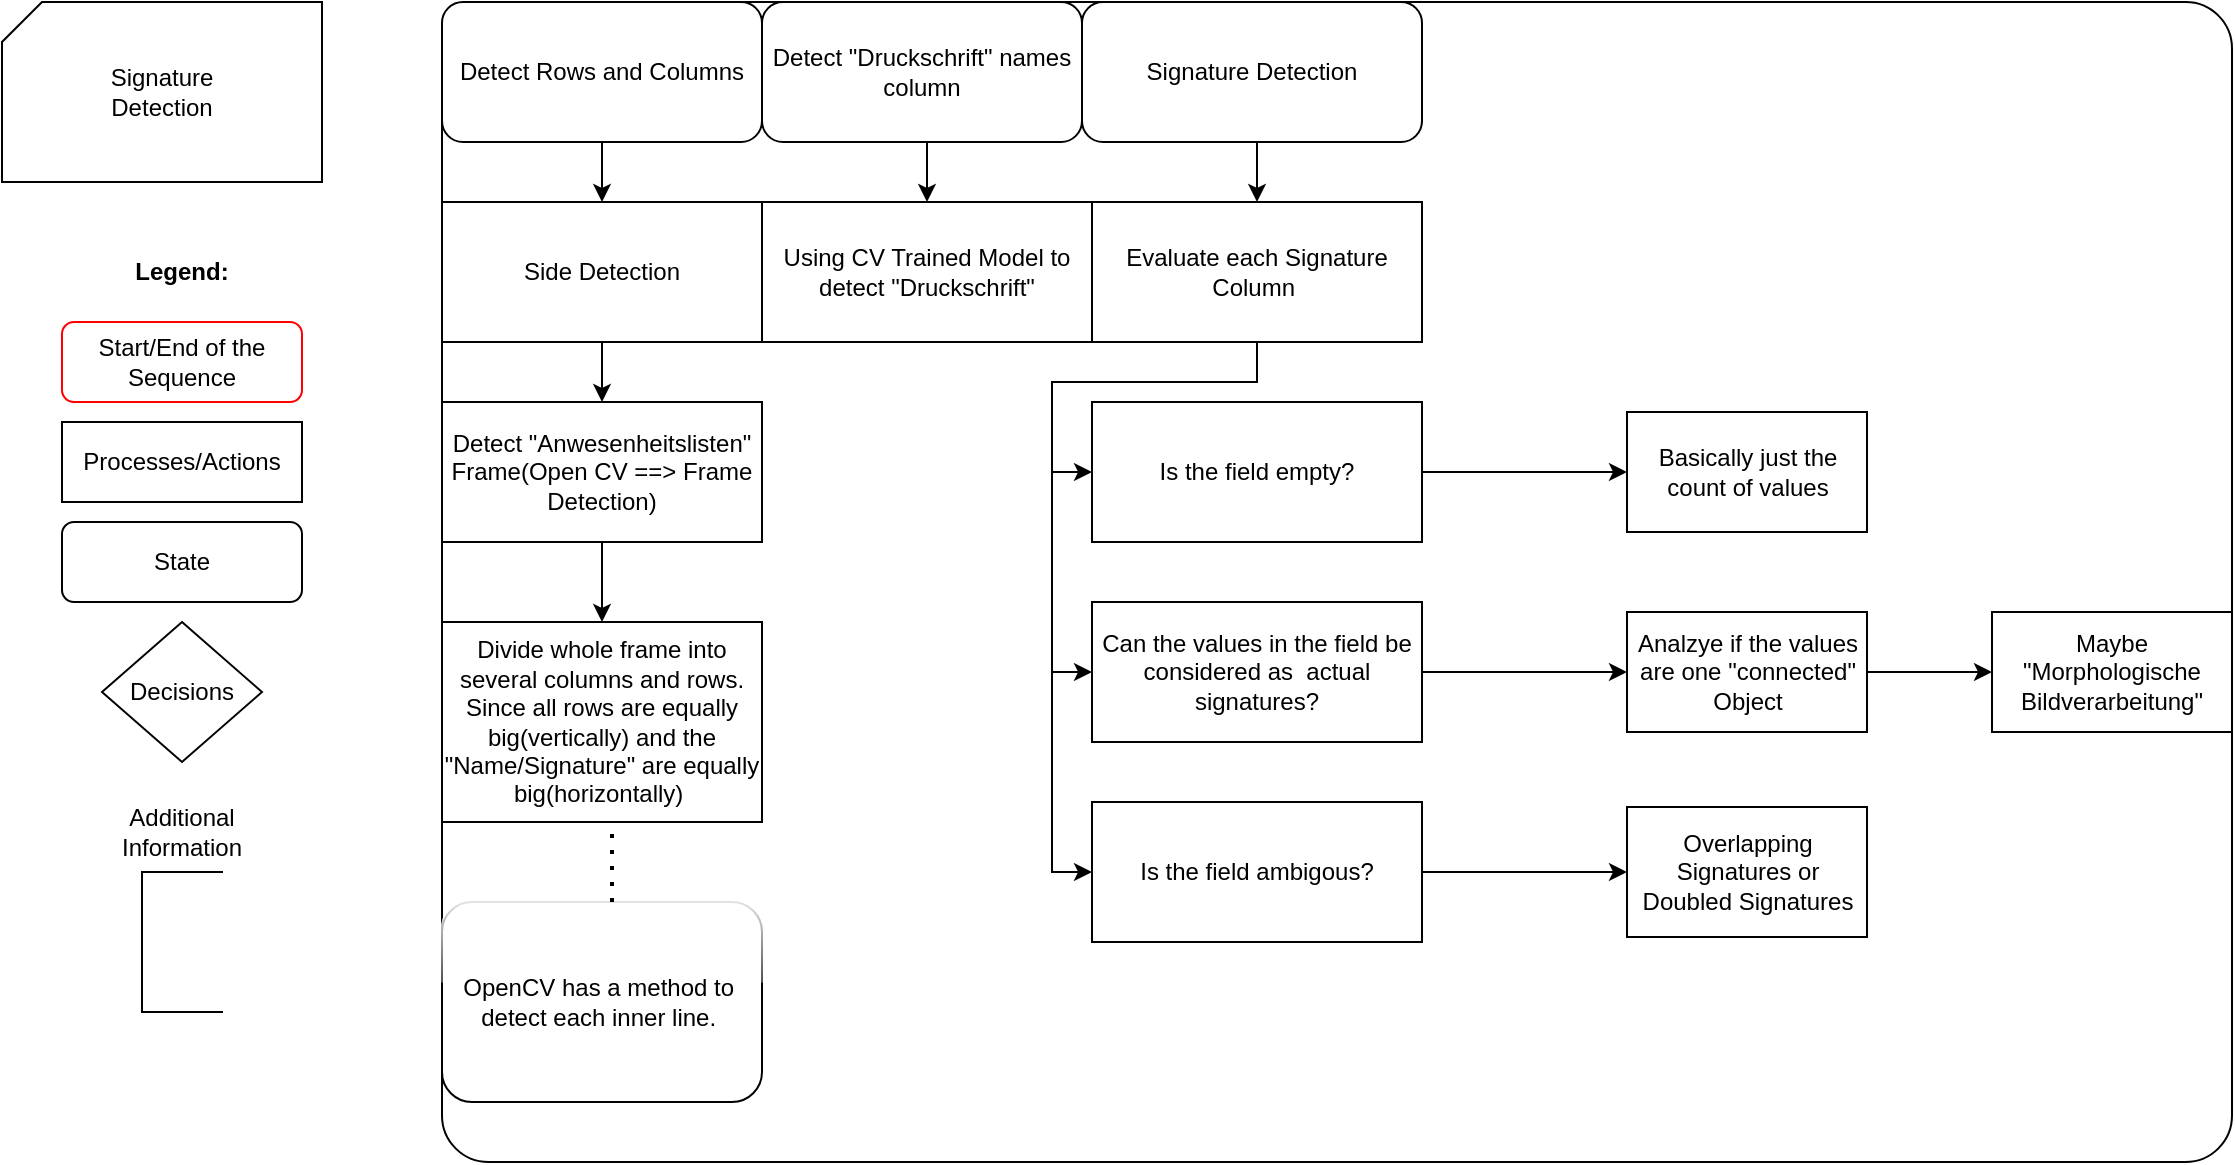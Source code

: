 <mxfile version="21.6.5" type="device">
  <diagram id="C5RBs43oDa-KdzZeNtuy" name="Page-1">
    <mxGraphModel dx="948" dy="546" grid="1" gridSize="10" guides="1" tooltips="1" connect="1" arrows="1" fold="1" page="1" pageScale="1" pageWidth="827" pageHeight="1169" math="0" shadow="0">
      <root>
        <mxCell id="WIyWlLk6GJQsqaUBKTNV-0" />
        <mxCell id="WIyWlLk6GJQsqaUBKTNV-1" parent="WIyWlLk6GJQsqaUBKTNV-0" />
        <mxCell id="XL0CJSornGPtuZBDjpRW-4" value="" style="rounded=1;whiteSpace=wrap;html=1;arcSize=4;" vertex="1" parent="WIyWlLk6GJQsqaUBKTNV-1">
          <mxGeometry x="280" y="40" width="895" height="580" as="geometry" />
        </mxCell>
        <mxCell id="CbuRB8H8sCCOuhlkq7PC-52" value="Start/End of the Sequence" style="rounded=1;whiteSpace=wrap;html=1;fontSize=12;glass=0;strokeWidth=1;shadow=0;strokeColor=#FF0000;" parent="WIyWlLk6GJQsqaUBKTNV-1" vertex="1">
          <mxGeometry x="90" y="250" width="120" height="40" as="geometry" />
        </mxCell>
        <mxCell id="CbuRB8H8sCCOuhlkq7PC-53" value="Processes/Actions" style="rounded=0;whiteSpace=wrap;html=1;fontSize=12;glass=0;strokeWidth=1;shadow=0;" parent="WIyWlLk6GJQsqaUBKTNV-1" vertex="1">
          <mxGeometry x="90" y="250" width="120" height="40" as="geometry" />
        </mxCell>
        <mxCell id="CbuRB8H8sCCOuhlkq7PC-54" value="Decisions" style="rhombus;whiteSpace=wrap;html=1;" parent="WIyWlLk6GJQsqaUBKTNV-1" vertex="1">
          <mxGeometry x="110" y="350" width="80" height="70" as="geometry" />
        </mxCell>
        <mxCell id="CbuRB8H8sCCOuhlkq7PC-56" value="" style="shape=partialRectangle;whiteSpace=wrap;html=1;bottom=1;right=1;left=1;top=0;fillColor=none;routingCenterX=-0.5;rotation=90;" parent="WIyWlLk6GJQsqaUBKTNV-1" vertex="1">
          <mxGeometry x="115" y="490" width="70" height="40" as="geometry" />
        </mxCell>
        <mxCell id="CbuRB8H8sCCOuhlkq7PC-57" value="Additional Information" style="text;html=1;strokeColor=none;fillColor=none;align=center;verticalAlign=middle;whiteSpace=wrap;rounded=0;" parent="WIyWlLk6GJQsqaUBKTNV-1" vertex="1">
          <mxGeometry x="120" y="440" width="60" height="30" as="geometry" />
        </mxCell>
        <mxCell id="CbuRB8H8sCCOuhlkq7PC-66" value="" style="verticalLabelPosition=bottom;verticalAlign=top;html=1;shape=card;whiteSpace=wrap;size=20;arcSize=12;align=center;" parent="WIyWlLk6GJQsqaUBKTNV-1" vertex="1">
          <mxGeometry x="60" y="40" width="160" height="90" as="geometry" />
        </mxCell>
        <mxCell id="CbuRB8H8sCCOuhlkq7PC-67" value="Signature&lt;br&gt;Detection" style="text;html=1;strokeColor=none;fillColor=none;align=center;verticalAlign=middle;whiteSpace=wrap;rounded=0;" parent="WIyWlLk6GJQsqaUBKTNV-1" vertex="1">
          <mxGeometry x="110" y="70" width="60" height="30" as="geometry" />
        </mxCell>
        <mxCell id="CbuRB8H8sCCOuhlkq7PC-68" value="&lt;b&gt;Legend:&lt;/b&gt;" style="text;html=1;strokeColor=none;fillColor=none;align=center;verticalAlign=middle;whiteSpace=wrap;rounded=0;" parent="WIyWlLk6GJQsqaUBKTNV-1" vertex="1">
          <mxGeometry x="120" y="160" width="60" height="30" as="geometry" />
        </mxCell>
        <mxCell id="CbuRB8H8sCCOuhlkq7PC-69" value="Start/End of the Sequence" style="rounded=1;whiteSpace=wrap;html=1;fontSize=12;glass=0;strokeWidth=1;shadow=0;strokeColor=#FF0000;" parent="WIyWlLk6GJQsqaUBKTNV-1" vertex="1">
          <mxGeometry x="90" y="200" width="120" height="40" as="geometry" />
        </mxCell>
        <mxCell id="XL0CJSornGPtuZBDjpRW-1" value="State" style="rounded=1;whiteSpace=wrap;html=1;fontSize=12;glass=0;strokeWidth=1;shadow=0;" vertex="1" parent="WIyWlLk6GJQsqaUBKTNV-1">
          <mxGeometry x="90" y="300" width="120" height="40" as="geometry" />
        </mxCell>
        <mxCell id="XL0CJSornGPtuZBDjpRW-7" style="edgeStyle=orthogonalEdgeStyle;rounded=0;orthogonalLoop=1;jettySize=auto;html=1;entryX=0.5;entryY=0;entryDx=0;entryDy=0;" edge="1" parent="WIyWlLk6GJQsqaUBKTNV-1" source="XL0CJSornGPtuZBDjpRW-0" target="XL0CJSornGPtuZBDjpRW-6">
          <mxGeometry relative="1" as="geometry" />
        </mxCell>
        <mxCell id="XL0CJSornGPtuZBDjpRW-0" value="Detect Rows and Columns" style="rounded=1;whiteSpace=wrap;html=1;fontSize=12;glass=0;strokeWidth=1;shadow=0;" vertex="1" parent="WIyWlLk6GJQsqaUBKTNV-1">
          <mxGeometry x="280" y="40" width="160" height="70" as="geometry" />
        </mxCell>
        <mxCell id="XL0CJSornGPtuZBDjpRW-26" style="edgeStyle=orthogonalEdgeStyle;rounded=0;orthogonalLoop=1;jettySize=auto;html=1;entryX=0.5;entryY=0;entryDx=0;entryDy=0;exitX=0.5;exitY=1;exitDx=0;exitDy=0;" edge="1" parent="WIyWlLk6GJQsqaUBKTNV-1" source="XL0CJSornGPtuZBDjpRW-2" target="XL0CJSornGPtuZBDjpRW-12">
          <mxGeometry relative="1" as="geometry" />
        </mxCell>
        <mxCell id="XL0CJSornGPtuZBDjpRW-2" value="Detect &quot;Druckschrift&quot; names column" style="rounded=1;whiteSpace=wrap;html=1;fontSize=12;glass=0;strokeWidth=1;shadow=0;" vertex="1" parent="WIyWlLk6GJQsqaUBKTNV-1">
          <mxGeometry x="440" y="40" width="160" height="70" as="geometry" />
        </mxCell>
        <mxCell id="XL0CJSornGPtuZBDjpRW-27" style="edgeStyle=orthogonalEdgeStyle;rounded=0;orthogonalLoop=1;jettySize=auto;html=1;entryX=0.5;entryY=0;entryDx=0;entryDy=0;exitX=0.5;exitY=1;exitDx=0;exitDy=0;" edge="1" parent="WIyWlLk6GJQsqaUBKTNV-1" source="XL0CJSornGPtuZBDjpRW-3" target="XL0CJSornGPtuZBDjpRW-13">
          <mxGeometry relative="1" as="geometry" />
        </mxCell>
        <mxCell id="XL0CJSornGPtuZBDjpRW-3" value="Signature Detection" style="rounded=1;whiteSpace=wrap;html=1;fontSize=12;glass=0;strokeWidth=1;shadow=0;" vertex="1" parent="WIyWlLk6GJQsqaUBKTNV-1">
          <mxGeometry x="600" y="40" width="170" height="70" as="geometry" />
        </mxCell>
        <mxCell id="XL0CJSornGPtuZBDjpRW-10" style="edgeStyle=orthogonalEdgeStyle;rounded=0;orthogonalLoop=1;jettySize=auto;html=1;exitX=0.5;exitY=1;exitDx=0;exitDy=0;entryX=0.5;entryY=0;entryDx=0;entryDy=0;" edge="1" parent="WIyWlLk6GJQsqaUBKTNV-1" source="XL0CJSornGPtuZBDjpRW-6" target="XL0CJSornGPtuZBDjpRW-8">
          <mxGeometry relative="1" as="geometry" />
        </mxCell>
        <mxCell id="XL0CJSornGPtuZBDjpRW-6" value="Side Detection" style="rounded=0;whiteSpace=wrap;html=1;fontSize=12;glass=0;strokeWidth=1;shadow=0;" vertex="1" parent="WIyWlLk6GJQsqaUBKTNV-1">
          <mxGeometry x="280" y="140" width="160" height="70" as="geometry" />
        </mxCell>
        <mxCell id="XL0CJSornGPtuZBDjpRW-11" style="edgeStyle=orthogonalEdgeStyle;rounded=0;orthogonalLoop=1;jettySize=auto;html=1;entryX=0.5;entryY=0;entryDx=0;entryDy=0;" edge="1" parent="WIyWlLk6GJQsqaUBKTNV-1" source="XL0CJSornGPtuZBDjpRW-8" target="XL0CJSornGPtuZBDjpRW-9">
          <mxGeometry relative="1" as="geometry" />
        </mxCell>
        <mxCell id="XL0CJSornGPtuZBDjpRW-8" value="Detect &quot;Anwesenheitslisten&quot; Frame(Open CV ==&amp;gt; Frame Detection)" style="rounded=0;whiteSpace=wrap;html=1;fontSize=12;glass=0;strokeWidth=1;shadow=0;" vertex="1" parent="WIyWlLk6GJQsqaUBKTNV-1">
          <mxGeometry x="280" y="240" width="160" height="70" as="geometry" />
        </mxCell>
        <mxCell id="XL0CJSornGPtuZBDjpRW-9" value="Divide whole frame into several columns and rows. Since all rows are equally big(vertically) and the &quot;Name/Signature&quot; are equally big(horizontally)&amp;nbsp;" style="rounded=0;whiteSpace=wrap;html=1;fontSize=12;glass=0;strokeWidth=1;shadow=0;" vertex="1" parent="WIyWlLk6GJQsqaUBKTNV-1">
          <mxGeometry x="280" y="350" width="160" height="100" as="geometry" />
        </mxCell>
        <mxCell id="XL0CJSornGPtuZBDjpRW-12" value="Using CV Trained Model to detect &quot;Druckschrift&quot;" style="rounded=0;whiteSpace=wrap;html=1;fontSize=12;glass=0;strokeWidth=1;shadow=0;" vertex="1" parent="WIyWlLk6GJQsqaUBKTNV-1">
          <mxGeometry x="440" y="140" width="165" height="70" as="geometry" />
        </mxCell>
        <mxCell id="XL0CJSornGPtuZBDjpRW-28" style="edgeStyle=orthogonalEdgeStyle;rounded=0;orthogonalLoop=1;jettySize=auto;html=1;entryX=0;entryY=0.5;entryDx=0;entryDy=0;" edge="1" parent="WIyWlLk6GJQsqaUBKTNV-1" source="XL0CJSornGPtuZBDjpRW-13" target="XL0CJSornGPtuZBDjpRW-14">
          <mxGeometry relative="1" as="geometry" />
        </mxCell>
        <mxCell id="XL0CJSornGPtuZBDjpRW-31" style="edgeStyle=orthogonalEdgeStyle;rounded=0;orthogonalLoop=1;jettySize=auto;html=1;entryX=0;entryY=0.5;entryDx=0;entryDy=0;" edge="1" parent="WIyWlLk6GJQsqaUBKTNV-1" source="XL0CJSornGPtuZBDjpRW-13" target="XL0CJSornGPtuZBDjpRW-15">
          <mxGeometry relative="1" as="geometry">
            <Array as="points">
              <mxPoint x="688" y="230" />
              <mxPoint x="585" y="230" />
              <mxPoint x="585" y="375" />
            </Array>
          </mxGeometry>
        </mxCell>
        <mxCell id="XL0CJSornGPtuZBDjpRW-32" style="edgeStyle=orthogonalEdgeStyle;rounded=0;orthogonalLoop=1;jettySize=auto;html=1;entryX=0;entryY=0.5;entryDx=0;entryDy=0;" edge="1" parent="WIyWlLk6GJQsqaUBKTNV-1" source="XL0CJSornGPtuZBDjpRW-13" target="XL0CJSornGPtuZBDjpRW-16">
          <mxGeometry relative="1" as="geometry">
            <Array as="points">
              <mxPoint x="688" y="230" />
              <mxPoint x="585" y="230" />
              <mxPoint x="585" y="475" />
            </Array>
          </mxGeometry>
        </mxCell>
        <mxCell id="XL0CJSornGPtuZBDjpRW-13" value="Evaluate each Signature Column&amp;nbsp;" style="rounded=0;whiteSpace=wrap;html=1;fontSize=12;glass=0;strokeWidth=1;shadow=0;" vertex="1" parent="WIyWlLk6GJQsqaUBKTNV-1">
          <mxGeometry x="605" y="140" width="165" height="70" as="geometry" />
        </mxCell>
        <mxCell id="XL0CJSornGPtuZBDjpRW-18" value="" style="edgeStyle=orthogonalEdgeStyle;rounded=0;orthogonalLoop=1;jettySize=auto;html=1;" edge="1" parent="WIyWlLk6GJQsqaUBKTNV-1" source="XL0CJSornGPtuZBDjpRW-14" target="XL0CJSornGPtuZBDjpRW-17">
          <mxGeometry relative="1" as="geometry" />
        </mxCell>
        <mxCell id="XL0CJSornGPtuZBDjpRW-14" value="Is the field empty?" style="rounded=0;whiteSpace=wrap;html=1;fontSize=12;glass=0;strokeWidth=1;shadow=0;" vertex="1" parent="WIyWlLk6GJQsqaUBKTNV-1">
          <mxGeometry x="605" y="240" width="165" height="70" as="geometry" />
        </mxCell>
        <mxCell id="XL0CJSornGPtuZBDjpRW-20" value="" style="edgeStyle=orthogonalEdgeStyle;rounded=0;orthogonalLoop=1;jettySize=auto;html=1;" edge="1" parent="WIyWlLk6GJQsqaUBKTNV-1" source="XL0CJSornGPtuZBDjpRW-15" target="XL0CJSornGPtuZBDjpRW-19">
          <mxGeometry relative="1" as="geometry" />
        </mxCell>
        <mxCell id="XL0CJSornGPtuZBDjpRW-15" value="Can the values in the field be considered as&amp;nbsp; actual signatures?" style="rounded=0;whiteSpace=wrap;html=1;fontSize=12;glass=0;strokeWidth=1;shadow=0;" vertex="1" parent="WIyWlLk6GJQsqaUBKTNV-1">
          <mxGeometry x="605" y="340" width="165" height="70" as="geometry" />
        </mxCell>
        <mxCell id="XL0CJSornGPtuZBDjpRW-33" style="edgeStyle=orthogonalEdgeStyle;rounded=0;orthogonalLoop=1;jettySize=auto;html=1;entryX=0;entryY=0.5;entryDx=0;entryDy=0;" edge="1" parent="WIyWlLk6GJQsqaUBKTNV-1" source="XL0CJSornGPtuZBDjpRW-16" target="XL0CJSornGPtuZBDjpRW-23">
          <mxGeometry relative="1" as="geometry" />
        </mxCell>
        <mxCell id="XL0CJSornGPtuZBDjpRW-16" value="Is the field ambigous?" style="rounded=0;whiteSpace=wrap;html=1;fontSize=12;glass=0;strokeWidth=1;shadow=0;" vertex="1" parent="WIyWlLk6GJQsqaUBKTNV-1">
          <mxGeometry x="605" y="440" width="165" height="70" as="geometry" />
        </mxCell>
        <mxCell id="XL0CJSornGPtuZBDjpRW-17" value="Basically just the count of values" style="whiteSpace=wrap;html=1;rounded=0;glass=0;strokeWidth=1;shadow=0;" vertex="1" parent="WIyWlLk6GJQsqaUBKTNV-1">
          <mxGeometry x="872.5" y="245" width="120" height="60" as="geometry" />
        </mxCell>
        <mxCell id="XL0CJSornGPtuZBDjpRW-22" style="edgeStyle=orthogonalEdgeStyle;rounded=0;orthogonalLoop=1;jettySize=auto;html=1;entryX=0;entryY=0.5;entryDx=0;entryDy=0;" edge="1" parent="WIyWlLk6GJQsqaUBKTNV-1" source="XL0CJSornGPtuZBDjpRW-19" target="XL0CJSornGPtuZBDjpRW-21">
          <mxGeometry relative="1" as="geometry" />
        </mxCell>
        <mxCell id="XL0CJSornGPtuZBDjpRW-19" value="Analzye if the values are one &quot;connected&quot; Object" style="whiteSpace=wrap;html=1;rounded=0;glass=0;strokeWidth=1;shadow=0;" vertex="1" parent="WIyWlLk6GJQsqaUBKTNV-1">
          <mxGeometry x="872.5" y="345" width="120" height="60" as="geometry" />
        </mxCell>
        <mxCell id="XL0CJSornGPtuZBDjpRW-21" value="Maybe &quot;Morphologische Bildverarbeitung&quot;" style="whiteSpace=wrap;html=1;rounded=0;glass=0;strokeWidth=1;shadow=0;" vertex="1" parent="WIyWlLk6GJQsqaUBKTNV-1">
          <mxGeometry x="1055" y="345" width="120" height="60" as="geometry" />
        </mxCell>
        <mxCell id="XL0CJSornGPtuZBDjpRW-23" value="Overlapping Signatures or Doubled Signatures" style="whiteSpace=wrap;html=1;rounded=0;glass=0;strokeWidth=1;shadow=0;" vertex="1" parent="WIyWlLk6GJQsqaUBKTNV-1">
          <mxGeometry x="872.5" y="442.5" width="120" height="65" as="geometry" />
        </mxCell>
        <mxCell id="XL0CJSornGPtuZBDjpRW-24" value="OpenCV has a method to&amp;nbsp; detect each inner line.&amp;nbsp;" style="rounded=1;whiteSpace=wrap;html=1;fontSize=12;glass=1;strokeWidth=1;shadow=0;" vertex="1" parent="WIyWlLk6GJQsqaUBKTNV-1">
          <mxGeometry x="280" y="490" width="160" height="100" as="geometry" />
        </mxCell>
        <mxCell id="XL0CJSornGPtuZBDjpRW-25" value="" style="endArrow=none;dashed=1;html=1;dashPattern=1 3;strokeWidth=2;rounded=0;" edge="1" parent="WIyWlLk6GJQsqaUBKTNV-1">
          <mxGeometry width="50" height="50" relative="1" as="geometry">
            <mxPoint x="365" y="490" as="sourcePoint" />
            <mxPoint x="365" y="450" as="targetPoint" />
          </mxGeometry>
        </mxCell>
      </root>
    </mxGraphModel>
  </diagram>
</mxfile>
